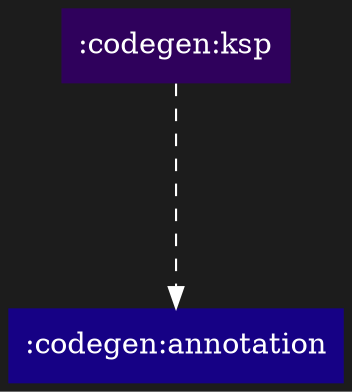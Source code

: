 digraph {
  edge [arrowhead="normal",color="white"]
  graph [layout="dot",bgcolor="#1c1c1c",rankdir="TB",ranksep="1.5"]
  node [shape="box",style="filled",fontcolor="white",color="transparent"]
  ":codegen:annotation" [fillcolor="#160185"]
  ":codegen:ksp" [fillcolor="#2f015c"]
  ":codegen:ksp" -> ":codegen:annotation" [style="dashed"]
}
